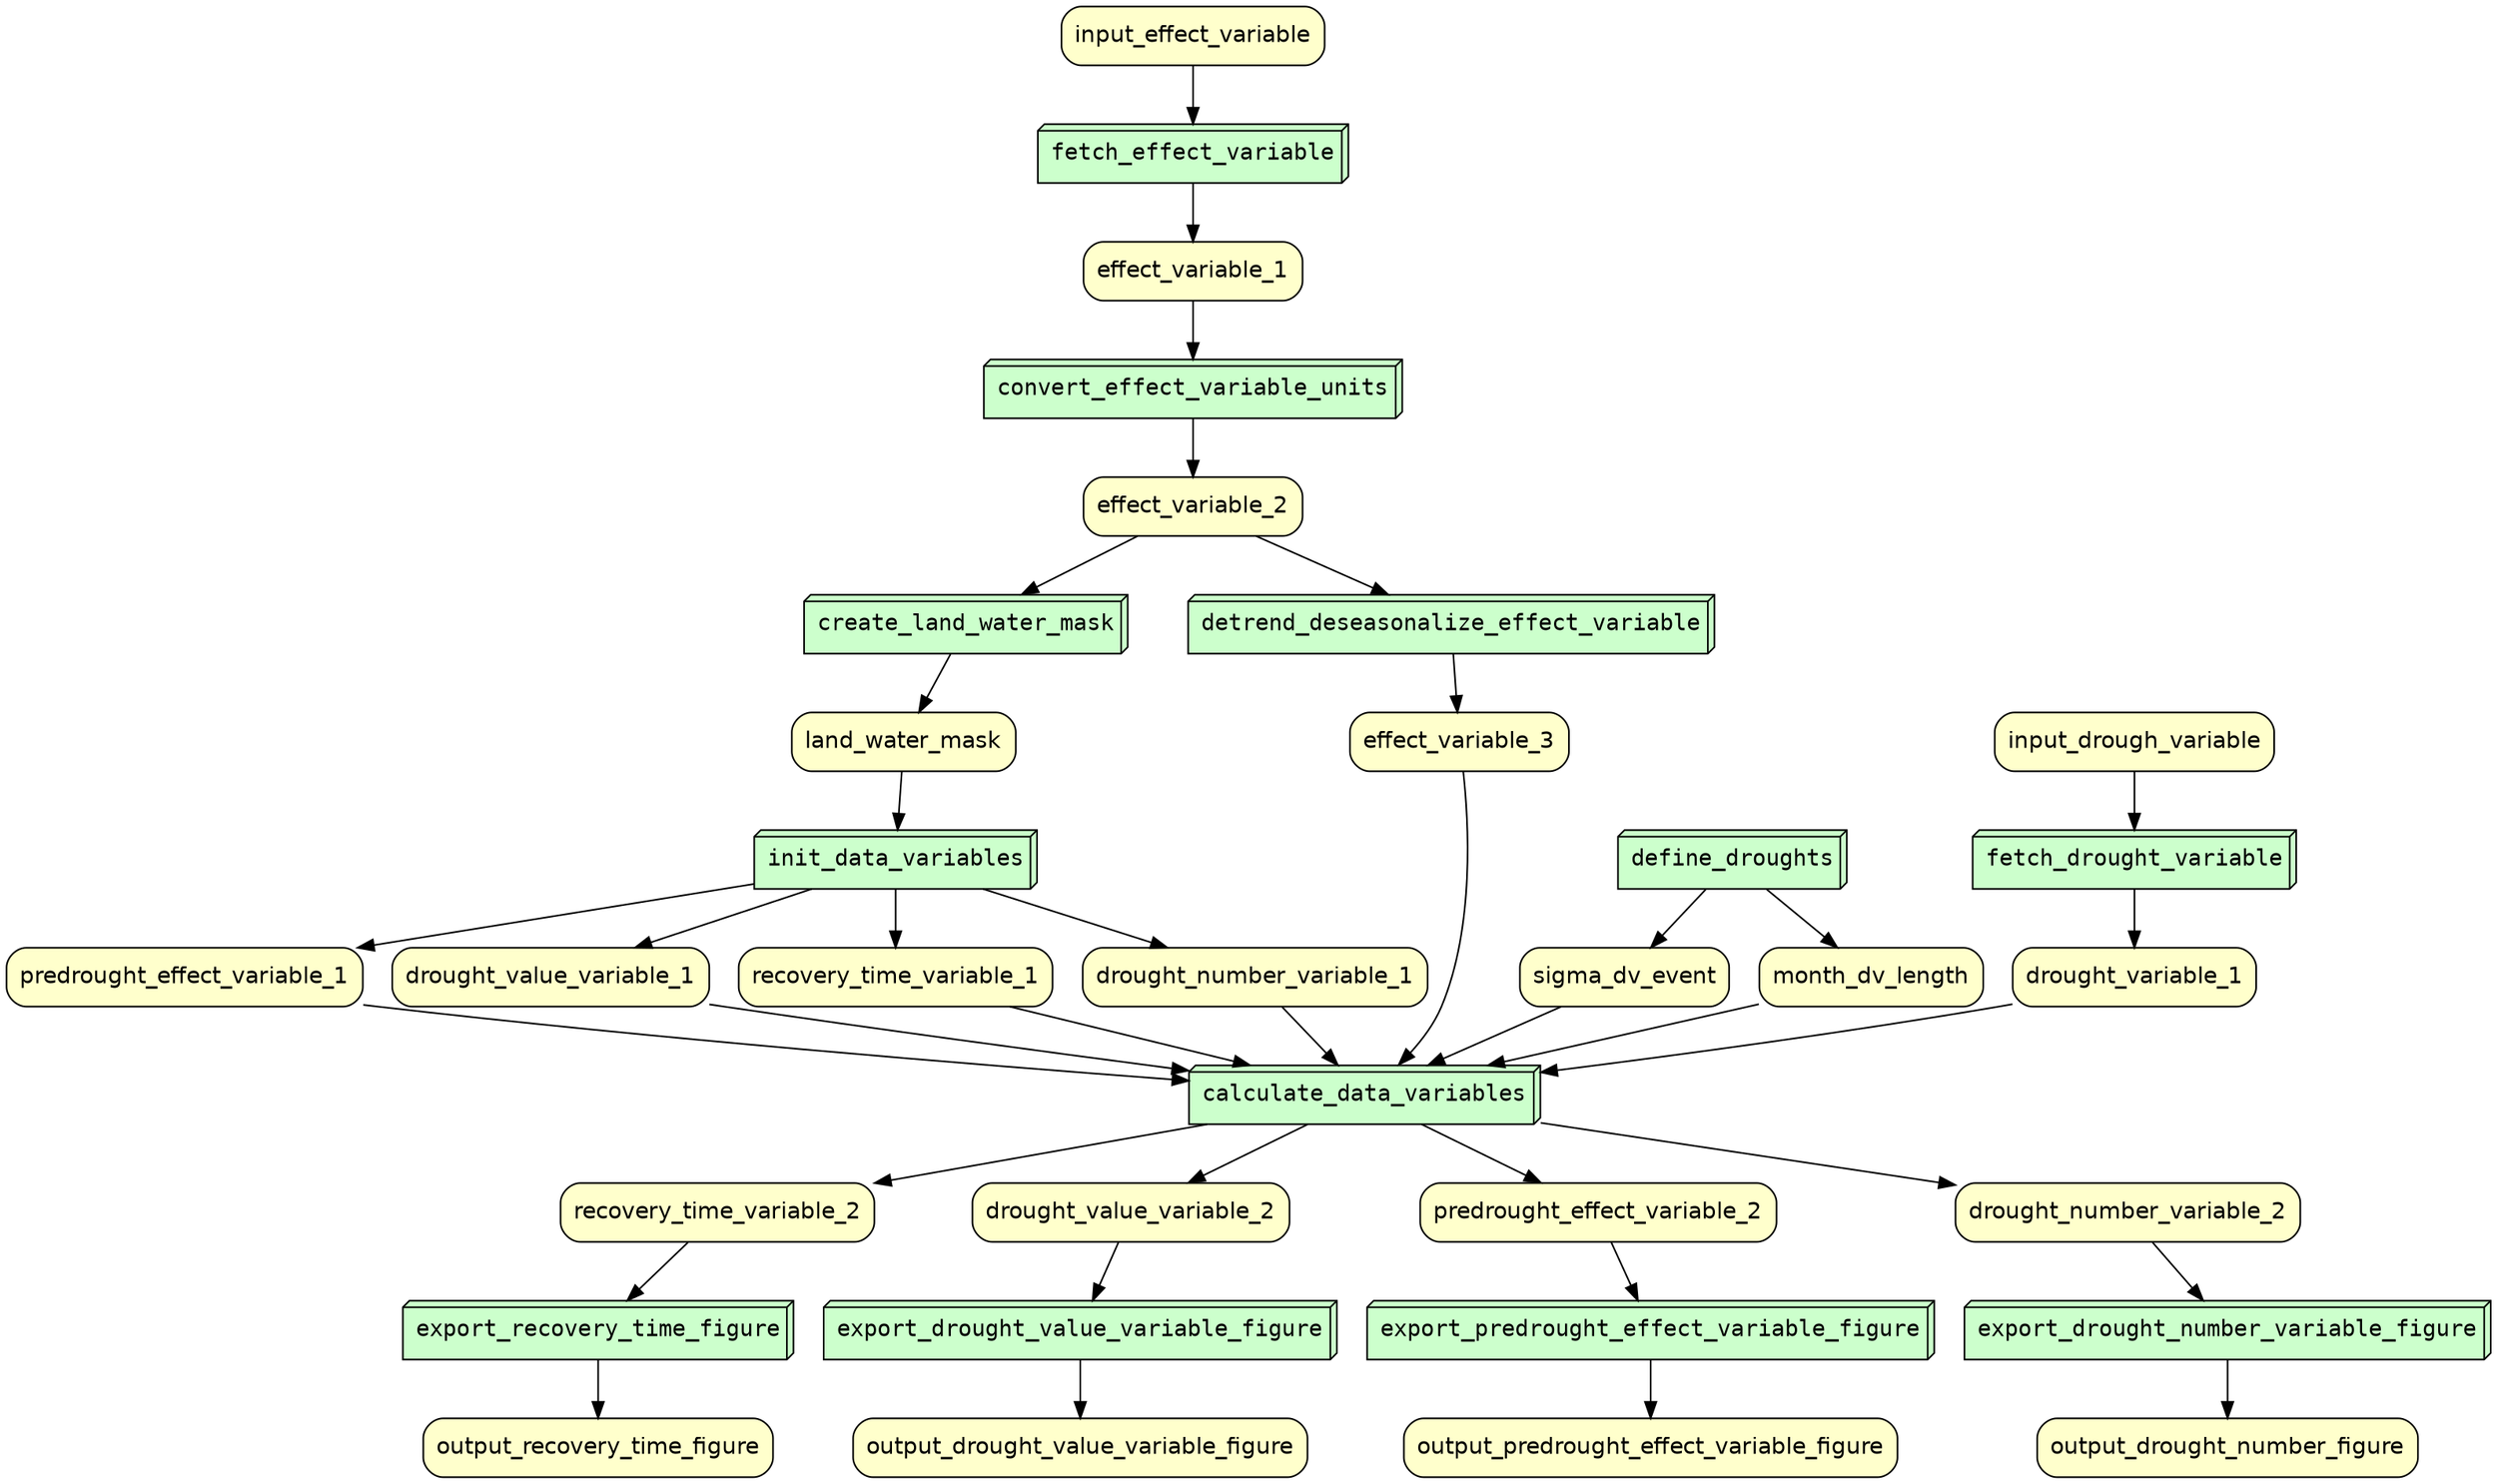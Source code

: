 digraph Workflow {
rankdir=TB

/* Use serif font for process labels */
graph[fontname=Courier]
node[fontname=Courier]
node[shape=box3d style="filled" fillcolor="#CCFFCC" peripheries=1 label=""]
node1 [label="fetch_drought_variable"]
node2 [label="fetch_effect_variable"]
node3 [label="convert_effect_variable_units"]
node4 [label="create_land_water_mask"]
node5 [label="init_data_variables"]
node6 [label="define_droughts"]
node7 [label="detrend_deseasonalize_effect_variable"]
node8 [label="calculate_data_variables"]
node9 [label="export_recovery_time_figure"]
node10 [label="export_drought_value_variable_figure"]
node11 [label="export_predrought_effect_variable_figure"]
node12 [label="export_drought_number_variable_figure"]

/* Use sans serif font for data labels */
node[fontname=Helvetica]
node[shape=box style="rounded,filled" fillcolor="#FFFFCC" peripheries=1 label=""]
node13 [label="output_recovery_time_figure"]
node14 [label="output_drought_value_variable_figure"]
node15 [label="output_predrought_effect_variable_figure"]
node16 [label="output_drought_number_figure"]
node17 [label="input_drough_variable"]
node18 [label="input_effect_variable"]
node19 [label="effect_variable_1"]
node20 [label="effect_variable_2"]
node21 [label="land_water_mask"]
node22 [label="drought_variable_1"]
node23 [label="effect_variable_3"]
node24 [label="sigma_dv_event"]
node25 [label="month_dv_length"]
node26 [label="predrought_effect_variable_1"]
node27 [label="drought_value_variable_1"]
node28 [label="recovery_time_variable_1"]
node29 [label="drought_number_variable_1"]
node30 [label="recovery_time_variable_2"]
node31 [label="drought_value_variable_2"]
node32 [label="predrought_effect_variable_2"]
node33 [label="drought_number_variable_2"]
node1 -> node22
node17 -> node1
node2 -> node19
node18 -> node2
node3 -> node20
node19 -> node3
node4 -> node21
node20 -> node4
node5 -> node26
node5 -> node27
node5 -> node28
node5 -> node29
node21 -> node5
node6 -> node24
node6 -> node25
node7 -> node23
node20 -> node7
node8 -> node32
node8 -> node31
node8 -> node30
node8 -> node33
node22 -> node8
node23 -> node8
node24 -> node8
node25 -> node8
node26 -> node8
node27 -> node8
node28 -> node8
node29 -> node8
node9 -> node13
node30 -> node9
node10 -> node14
node31 -> node10
node11 -> node15
node32 -> node11
node12 -> node16
node33 -> node12
}
